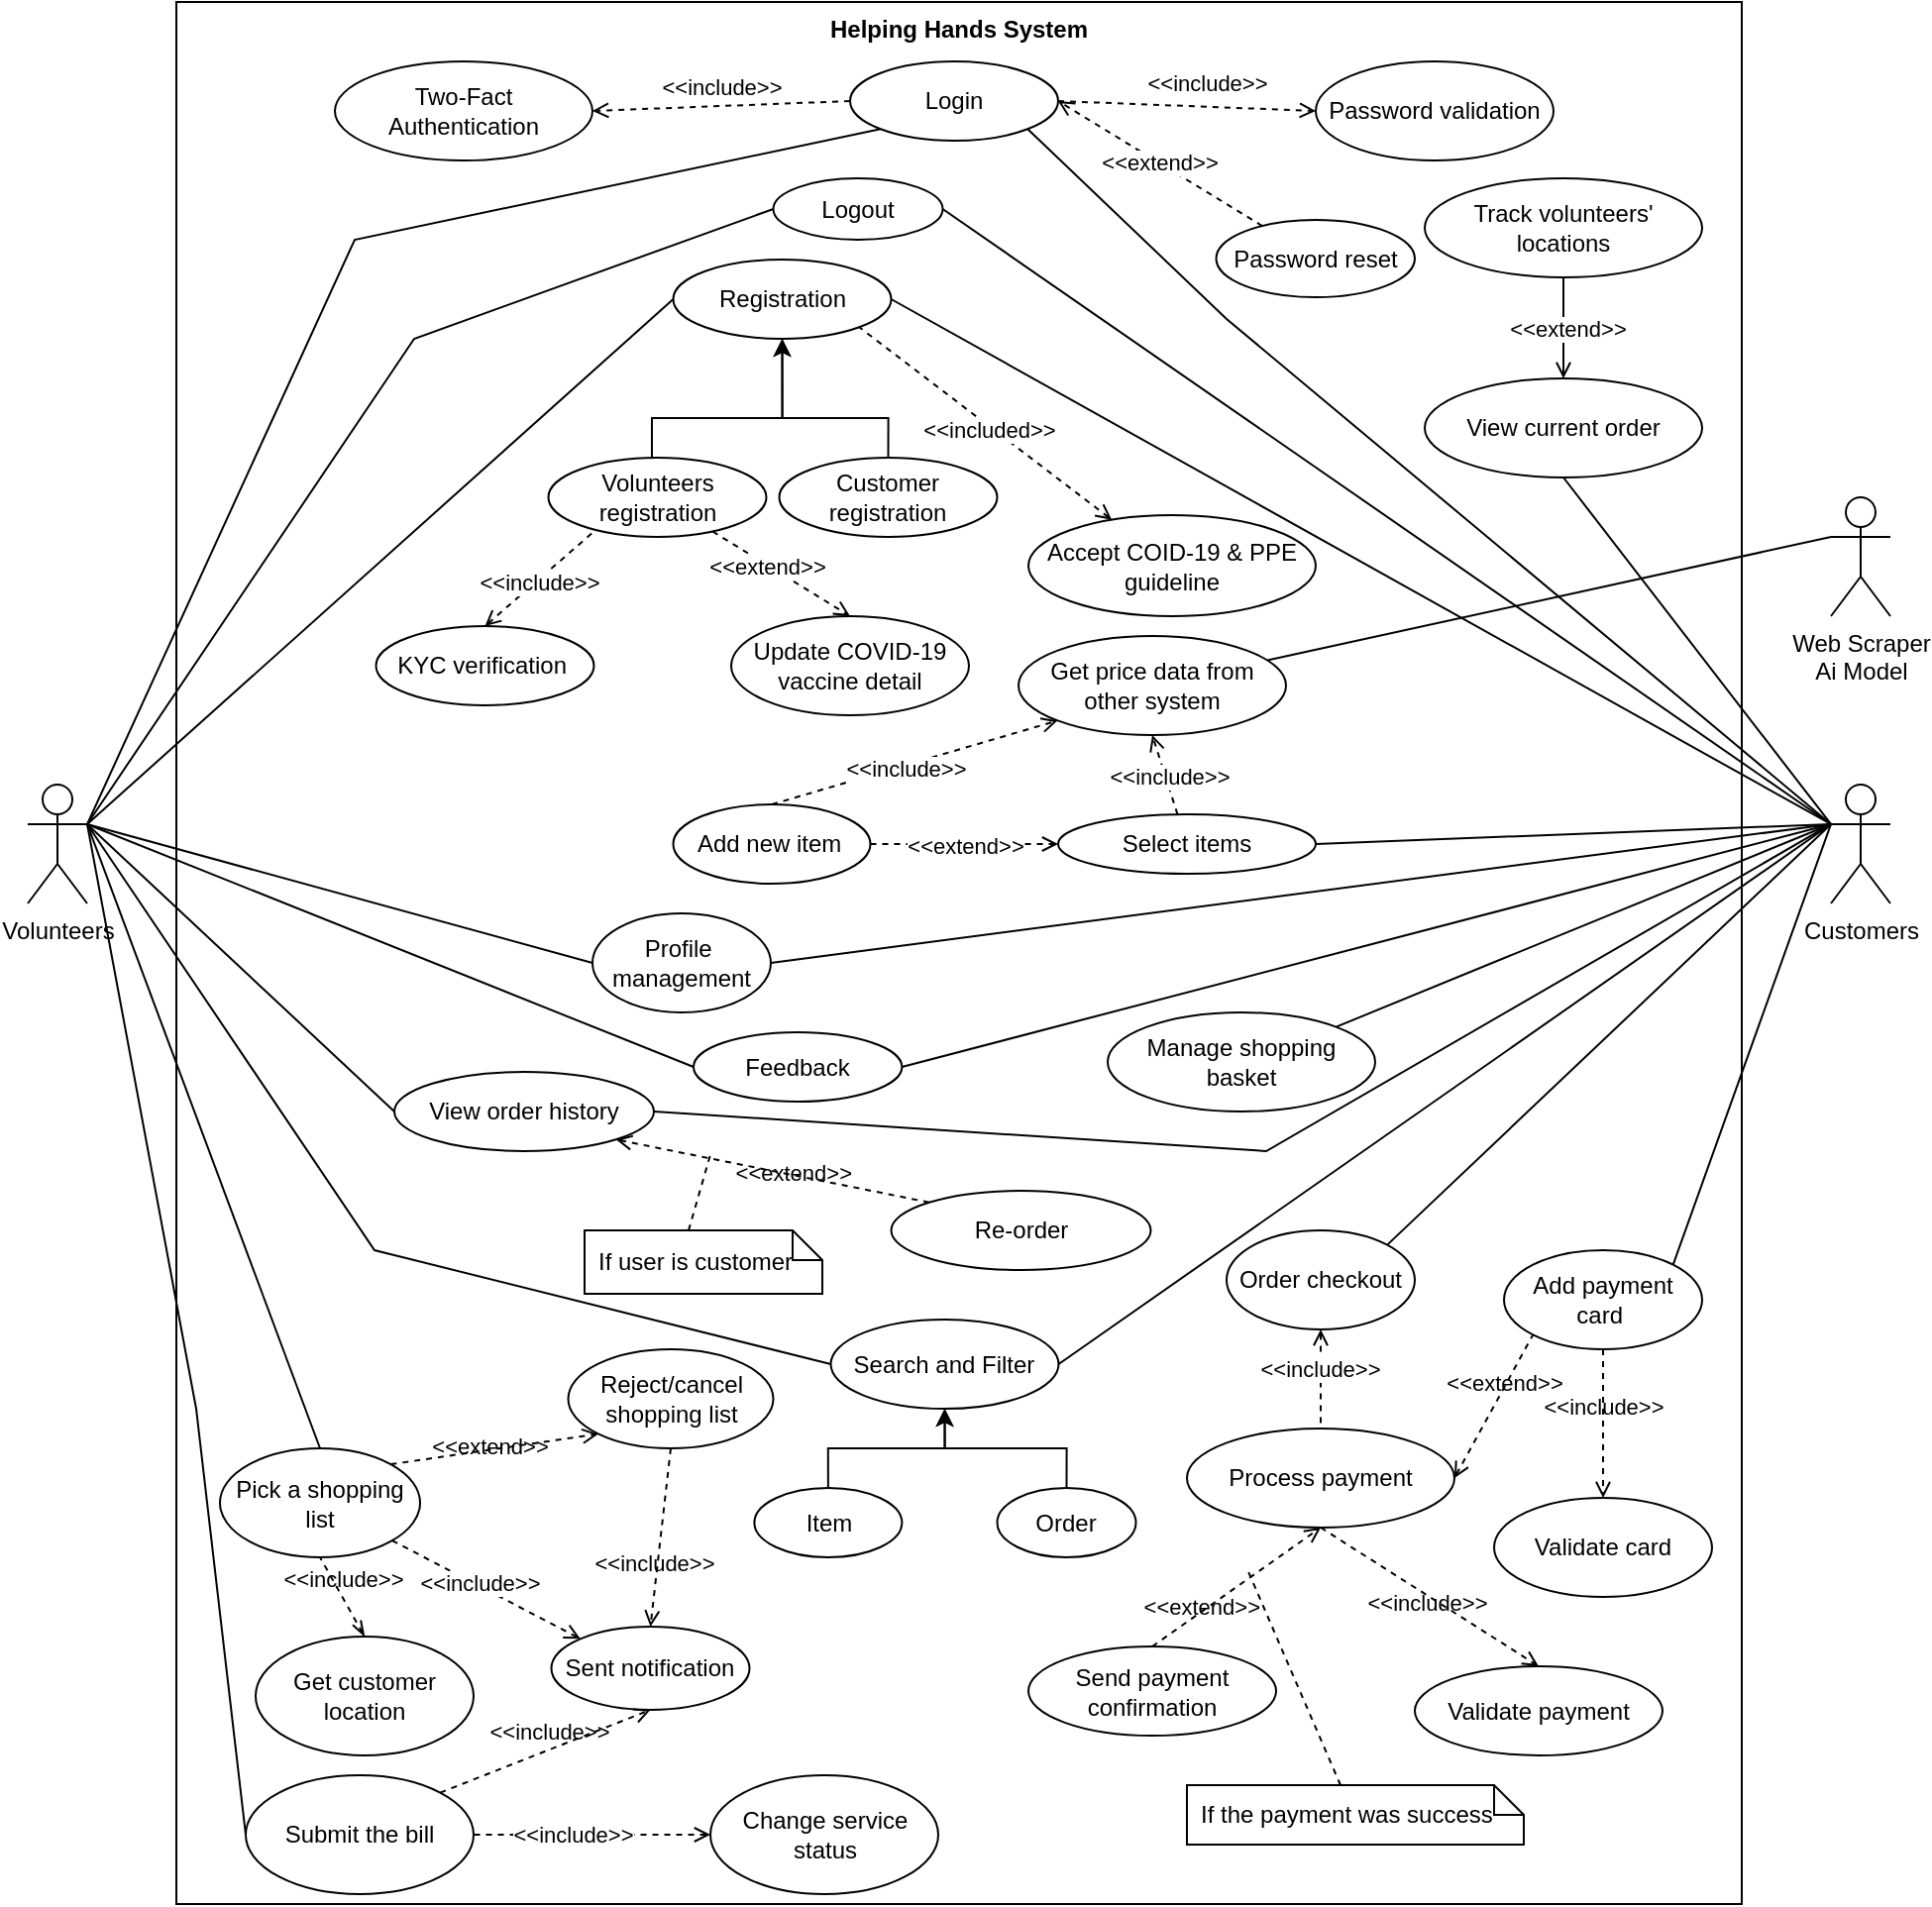 <mxfile version="24.9.3">
  <diagram name="Page-1" id="Bm3mrh_khHqxssBAUn9y">
    <mxGraphModel dx="1865" dy="1109" grid="1" gridSize="10" guides="1" tooltips="1" connect="1" arrows="1" fold="1" page="1" pageScale="1" pageWidth="827" pageHeight="1169" math="0" shadow="0">
      <root>
        <mxCell id="0" />
        <mxCell id="1" parent="0" />
        <mxCell id="eCFrXypRxqtkJr-qqZem-71" value="Helping Hands System" style="shape=rect;html=1;verticalAlign=top;fontStyle=1;whiteSpace=wrap;align=center;movable=1;resizable=1;rotatable=1;deletable=1;editable=1;locked=0;connectable=1;" parent="1" vertex="1">
          <mxGeometry x="88" y="30" width="790" height="960" as="geometry" />
        </mxCell>
        <mxCell id="PDhOHW-vepiRMD2EDoVo-4" style="rounded=0;orthogonalLoop=1;jettySize=auto;html=1;entryX=0;entryY=0.5;entryDx=0;entryDy=0;endArrow=none;endFill=0;exitX=1;exitY=0.333;exitDx=0;exitDy=0;exitPerimeter=0;movable=1;resizable=1;rotatable=1;deletable=1;editable=1;locked=0;connectable=1;" parent="1" source="eCFrXypRxqtkJr-qqZem-3" target="PDhOHW-vepiRMD2EDoVo-3" edge="1">
          <mxGeometry relative="1" as="geometry">
            <Array as="points">
              <mxPoint x="188" y="660" />
            </Array>
          </mxGeometry>
        </mxCell>
        <mxCell id="eCFrXypRxqtkJr-qqZem-3" value="Volunteers" style="shape=umlActor;html=1;verticalLabelPosition=bottom;verticalAlign=top;align=center;movable=1;resizable=1;rotatable=1;deletable=1;editable=1;locked=0;connectable=1;" parent="1" vertex="1">
          <mxGeometry x="13" y="425" width="30" height="60" as="geometry" />
        </mxCell>
        <mxCell id="PDhOHW-vepiRMD2EDoVo-2" style="rounded=0;orthogonalLoop=1;jettySize=auto;html=1;exitX=0;exitY=0.333;exitDx=0;exitDy=0;exitPerimeter=0;entryX=1;entryY=0;entryDx=0;entryDy=0;endArrow=none;endFill=0;movable=1;resizable=1;rotatable=1;deletable=1;editable=1;locked=0;connectable=1;" parent="1" source="eCFrXypRxqtkJr-qqZem-7" target="PDhOHW-vepiRMD2EDoVo-1" edge="1">
          <mxGeometry relative="1" as="geometry" />
        </mxCell>
        <mxCell id="eCFrXypRxqtkJr-qqZem-7" value="Customers" style="shape=umlActor;html=1;verticalLabelPosition=bottom;verticalAlign=top;align=center;movable=1;resizable=1;rotatable=1;deletable=1;editable=1;locked=0;connectable=1;" parent="1" vertex="1">
          <mxGeometry x="923" y="425" width="30" height="60" as="geometry" />
        </mxCell>
        <mxCell id="eCFrXypRxqtkJr-qqZem-9" value="Registration" style="ellipse;whiteSpace=wrap;html=1;movable=1;resizable=1;rotatable=1;deletable=1;editable=1;locked=0;connectable=1;" parent="1" vertex="1">
          <mxGeometry x="338.75" y="160" width="110" height="40" as="geometry" />
        </mxCell>
        <mxCell id="eCFrXypRxqtkJr-qqZem-10" value="Login" style="ellipse;whiteSpace=wrap;html=1;movable=1;resizable=1;rotatable=1;deletable=1;editable=1;locked=0;connectable=1;" parent="1" vertex="1">
          <mxGeometry x="428" y="60" width="105" height="40" as="geometry" />
        </mxCell>
        <mxCell id="eCFrXypRxqtkJr-qqZem-11" value="Password validation" style="ellipse;whiteSpace=wrap;html=1;movable=1;resizable=1;rotatable=1;deletable=1;editable=1;locked=0;connectable=1;" parent="1" vertex="1">
          <mxGeometry x="663" y="60" width="120" height="50" as="geometry" />
        </mxCell>
        <mxCell id="eCFrXypRxqtkJr-qqZem-12" value="Two-Fact Authentication" style="ellipse;whiteSpace=wrap;html=1;movable=1;resizable=1;rotatable=1;deletable=1;editable=1;locked=0;connectable=1;" parent="1" vertex="1">
          <mxGeometry x="168" y="60" width="130" height="50" as="geometry" />
        </mxCell>
        <mxCell id="eCFrXypRxqtkJr-qqZem-13" value="&amp;lt;&amp;lt;include&amp;gt;&amp;gt;" style="edgeStyle=none;html=1;endArrow=open;verticalAlign=bottom;dashed=1;labelBackgroundColor=none;rounded=0;exitX=0;exitY=0.5;exitDx=0;exitDy=0;entryX=1;entryY=0.5;entryDx=0;entryDy=0;movable=1;resizable=1;rotatable=1;deletable=1;editable=1;locked=0;connectable=1;" parent="1" source="eCFrXypRxqtkJr-qqZem-10" target="eCFrXypRxqtkJr-qqZem-12" edge="1">
          <mxGeometry width="160" relative="1" as="geometry">
            <mxPoint x="228" y="410" as="sourcePoint" />
            <mxPoint x="388" y="410" as="targetPoint" />
          </mxGeometry>
        </mxCell>
        <mxCell id="eCFrXypRxqtkJr-qqZem-14" value="&amp;lt;&amp;lt;include&amp;gt;&amp;gt;" style="edgeStyle=none;html=1;startArrow=none;endArrow=open;startSize=6;verticalAlign=bottom;dashed=1;labelBackgroundColor=none;rounded=0;entryX=0;entryY=0.5;entryDx=0;entryDy=0;exitX=1;exitY=0.5;exitDx=0;exitDy=0;movable=1;resizable=1;rotatable=1;deletable=1;editable=1;locked=0;connectable=1;endFill=0;startFill=0;" parent="1" source="eCFrXypRxqtkJr-qqZem-10" target="eCFrXypRxqtkJr-qqZem-11" edge="1">
          <mxGeometry x="0.152" y="3" width="160" relative="1" as="geometry">
            <mxPoint x="228" y="410" as="sourcePoint" />
            <mxPoint x="388" y="410" as="targetPoint" />
            <mxPoint as="offset" />
          </mxGeometry>
        </mxCell>
        <mxCell id="-7fkcFW_1sjQS2sDGitV-18" style="rounded=0;orthogonalLoop=1;jettySize=auto;html=1;entryX=0.5;entryY=1;entryDx=0;entryDy=0;endArrow=open;endFill=0;dashed=1;movable=1;resizable=1;rotatable=1;deletable=1;editable=1;locked=0;connectable=1;" parent="1" source="eCFrXypRxqtkJr-qqZem-15" target="-7fkcFW_1sjQS2sDGitV-16" edge="1">
          <mxGeometry relative="1" as="geometry" />
        </mxCell>
        <mxCell id="-7fkcFW_1sjQS2sDGitV-19" value="&amp;lt;&amp;lt;include&amp;gt;&amp;gt;" style="edgeLabel;html=1;align=center;verticalAlign=middle;resizable=1;points=[];movable=1;rotatable=1;deletable=1;editable=1;locked=0;connectable=1;" parent="-7fkcFW_1sjQS2sDGitV-18" vertex="1" connectable="0">
          <mxGeometry x="-0.066" y="-1" relative="1" as="geometry">
            <mxPoint as="offset" />
          </mxGeometry>
        </mxCell>
        <mxCell id="eCFrXypRxqtkJr-qqZem-15" value="Select items" style="ellipse;whiteSpace=wrap;html=1;movable=1;resizable=1;rotatable=1;deletable=1;editable=1;locked=0;connectable=1;" parent="1" vertex="1">
          <mxGeometry x="533" y="440" width="130" height="30" as="geometry" />
        </mxCell>
        <mxCell id="eCFrXypRxqtkJr-qqZem-18" value="" style="edgeStyle=none;html=1;endArrow=none;verticalAlign=bottom;rounded=0;exitX=1;exitY=0.333;exitDx=0;exitDy=0;exitPerimeter=0;entryX=0;entryY=0.5;entryDx=0;entryDy=0;movable=1;resizable=1;rotatable=1;deletable=1;editable=1;locked=0;connectable=1;" parent="1" source="eCFrXypRxqtkJr-qqZem-3" target="eCFrXypRxqtkJr-qqZem-9" edge="1">
          <mxGeometry width="160" relative="1" as="geometry">
            <mxPoint x="118" y="250" as="sourcePoint" />
            <mxPoint x="278" y="250" as="targetPoint" />
            <Array as="points" />
          </mxGeometry>
        </mxCell>
        <mxCell id="eCFrXypRxqtkJr-qqZem-19" value="" style="edgeStyle=none;html=1;endArrow=none;verticalAlign=bottom;rounded=0;exitX=1;exitY=0.5;exitDx=0;exitDy=0;entryX=0;entryY=0.333;entryDx=0;entryDy=0;entryPerimeter=0;movable=1;resizable=1;rotatable=1;deletable=1;editable=1;locked=0;connectable=1;" parent="1" source="eCFrXypRxqtkJr-qqZem-9" target="eCFrXypRxqtkJr-qqZem-7" edge="1">
          <mxGeometry width="160" relative="1" as="geometry">
            <mxPoint x="228" y="460" as="sourcePoint" />
            <mxPoint x="388" y="460" as="targetPoint" />
            <Array as="points" />
          </mxGeometry>
        </mxCell>
        <mxCell id="eCFrXypRxqtkJr-qqZem-20" value="" style="edgeStyle=none;html=1;endArrow=none;verticalAlign=bottom;rounded=0;entryX=0;entryY=0.333;entryDx=0;entryDy=0;entryPerimeter=0;exitX=1;exitY=1;exitDx=0;exitDy=0;movable=1;resizable=1;rotatable=1;deletable=1;editable=1;locked=0;connectable=1;" parent="1" source="eCFrXypRxqtkJr-qqZem-10" target="eCFrXypRxqtkJr-qqZem-7" edge="1">
          <mxGeometry width="160" relative="1" as="geometry">
            <mxPoint x="528" y="450" as="sourcePoint" />
            <mxPoint x="688" y="450" as="targetPoint" />
            <Array as="points">
              <mxPoint x="618" y="190" />
            </Array>
          </mxGeometry>
        </mxCell>
        <mxCell id="eCFrXypRxqtkJr-qqZem-21" value="" style="edgeStyle=none;html=1;endArrow=none;verticalAlign=bottom;rounded=0;exitX=1;exitY=0.333;exitDx=0;exitDy=0;exitPerimeter=0;entryX=0;entryY=1;entryDx=0;entryDy=0;movable=1;resizable=1;rotatable=1;deletable=1;editable=1;locked=0;connectable=1;" parent="1" source="eCFrXypRxqtkJr-qqZem-3" target="eCFrXypRxqtkJr-qqZem-10" edge="1">
          <mxGeometry width="160" relative="1" as="geometry">
            <mxPoint x="128" y="460" as="sourcePoint" />
            <mxPoint x="288" y="460" as="targetPoint" />
            <Array as="points">
              <mxPoint x="178" y="150" />
            </Array>
          </mxGeometry>
        </mxCell>
        <mxCell id="eCFrXypRxqtkJr-qqZem-22" value="" style="edgeStyle=none;html=1;endArrow=none;verticalAlign=bottom;rounded=0;entryX=0;entryY=0.333;entryDx=0;entryDy=0;entryPerimeter=0;exitX=1;exitY=0.5;exitDx=0;exitDy=0;movable=1;resizable=1;rotatable=1;deletable=1;editable=1;locked=0;connectable=1;" parent="1" source="eCFrXypRxqtkJr-qqZem-15" target="eCFrXypRxqtkJr-qqZem-7" edge="1">
          <mxGeometry width="160" relative="1" as="geometry">
            <mxPoint x="248" y="560" as="sourcePoint" />
            <mxPoint x="408" y="560" as="targetPoint" />
          </mxGeometry>
        </mxCell>
        <mxCell id="eCFrXypRxqtkJr-qqZem-24" value="" style="edgeStyle=none;html=1;endArrow=none;verticalAlign=bottom;rounded=0;exitX=0;exitY=0.333;exitDx=0;exitDy=0;exitPerimeter=0;entryX=1;entryY=0;entryDx=0;entryDy=0;movable=1;resizable=1;rotatable=1;deletable=1;editable=1;locked=0;connectable=1;" parent="1" source="eCFrXypRxqtkJr-qqZem-7" target="eCFrXypRxqtkJr-qqZem-43" edge="1">
          <mxGeometry width="160" relative="1" as="geometry">
            <mxPoint x="128" y="460" as="sourcePoint" />
            <mxPoint x="188" y="490" as="targetPoint" />
          </mxGeometry>
        </mxCell>
        <mxCell id="eCFrXypRxqtkJr-qqZem-25" value="Reject/cancel shopping list" style="ellipse;whiteSpace=wrap;html=1;movable=1;resizable=1;rotatable=1;deletable=1;editable=1;locked=0;connectable=1;" parent="1" vertex="1">
          <mxGeometry x="285.75" y="710" width="103.5" height="50" as="geometry" />
        </mxCell>
        <mxCell id="-7fkcFW_1sjQS2sDGitV-9" style="rounded=0;orthogonalLoop=1;jettySize=auto;html=1;endArrow=open;endFill=0;movable=1;resizable=1;rotatable=1;deletable=1;editable=1;locked=0;connectable=1;" parent="1" source="eCFrXypRxqtkJr-qqZem-29" target="-7fkcFW_1sjQS2sDGitV-8" edge="1">
          <mxGeometry relative="1" as="geometry" />
        </mxCell>
        <mxCell id="-7fkcFW_1sjQS2sDGitV-10" value="&amp;lt;&amp;lt;extend&amp;gt;&amp;gt;" style="edgeLabel;html=1;align=center;verticalAlign=middle;resizable=1;points=[];movable=1;rotatable=1;deletable=1;editable=1;locked=0;connectable=1;" parent="-7fkcFW_1sjQS2sDGitV-9" vertex="1" connectable="0">
          <mxGeometry x="0.002" y="2" relative="1" as="geometry">
            <mxPoint as="offset" />
          </mxGeometry>
        </mxCell>
        <mxCell id="eCFrXypRxqtkJr-qqZem-29" value="Track volunteers&#39; locations" style="ellipse;whiteSpace=wrap;html=1;movable=1;resizable=1;rotatable=1;deletable=1;editable=1;locked=0;connectable=1;" parent="1" vertex="1">
          <mxGeometry x="718" y="119" width="140" height="50" as="geometry" />
        </mxCell>
        <mxCell id="eCFrXypRxqtkJr-qqZem-33" value="" style="endArrow=none;html=1;rounded=0;exitX=0.5;exitY=1;exitDx=0;exitDy=0;entryX=0;entryY=0.333;entryDx=0;entryDy=0;entryPerimeter=0;movable=1;resizable=1;rotatable=1;deletable=1;editable=1;locked=0;connectable=1;" parent="1" source="-7fkcFW_1sjQS2sDGitV-8" target="eCFrXypRxqtkJr-qqZem-7" edge="1">
          <mxGeometry width="50" height="50" relative="1" as="geometry">
            <mxPoint x="718" y="400" as="sourcePoint" />
            <mxPoint x="768" y="350" as="targetPoint" />
          </mxGeometry>
        </mxCell>
        <mxCell id="eCFrXypRxqtkJr-qqZem-34" value="Get customer location" style="ellipse;whiteSpace=wrap;html=1;movable=1;resizable=1;rotatable=1;deletable=1;editable=1;locked=0;connectable=1;" parent="1" vertex="1">
          <mxGeometry x="128" y="855" width="110" height="60" as="geometry" />
        </mxCell>
        <mxCell id="eCFrXypRxqtkJr-qqZem-36" value="Add payment card&amp;nbsp;" style="ellipse;whiteSpace=wrap;html=1;movable=1;resizable=1;rotatable=1;deletable=1;editable=1;locked=0;connectable=1;" parent="1" vertex="1">
          <mxGeometry x="758" y="660" width="100" height="50" as="geometry" />
        </mxCell>
        <mxCell id="eCFrXypRxqtkJr-qqZem-38" value="" style="edgeStyle=none;html=1;endArrow=none;verticalAlign=bottom;rounded=0;exitX=0;exitY=0.333;exitDx=0;exitDy=0;exitPerimeter=0;entryX=1;entryY=0;entryDx=0;entryDy=0;movable=1;resizable=1;rotatable=1;deletable=1;editable=1;locked=0;connectable=1;" parent="1" source="eCFrXypRxqtkJr-qqZem-7" target="eCFrXypRxqtkJr-qqZem-36" edge="1">
          <mxGeometry width="160" relative="1" as="geometry">
            <mxPoint x="943" y="410" as="sourcePoint" />
            <mxPoint x="1033" y="520" as="targetPoint" />
          </mxGeometry>
        </mxCell>
        <mxCell id="eCFrXypRxqtkJr-qqZem-39" value="Validate card" style="ellipse;whiteSpace=wrap;html=1;movable=1;resizable=1;rotatable=1;deletable=1;editable=1;locked=0;connectable=1;" parent="1" vertex="1">
          <mxGeometry x="753" y="785" width="110" height="50" as="geometry" />
        </mxCell>
        <mxCell id="eCFrXypRxqtkJr-qqZem-40" value="&amp;lt;&amp;lt;include&amp;gt;&amp;gt;" style="edgeStyle=none;html=1;endArrow=open;verticalAlign=bottom;dashed=1;labelBackgroundColor=none;rounded=0;exitX=0.5;exitY=1;exitDx=0;exitDy=0;entryX=0.5;entryY=0;entryDx=0;entryDy=0;movable=1;resizable=1;rotatable=1;deletable=1;editable=1;locked=0;connectable=1;" parent="1" source="eCFrXypRxqtkJr-qqZem-36" target="eCFrXypRxqtkJr-qqZem-39" edge="1">
          <mxGeometry width="160" relative="1" as="geometry">
            <mxPoint x="533" y="670" as="sourcePoint" />
            <mxPoint x="693" y="670" as="targetPoint" />
          </mxGeometry>
        </mxCell>
        <mxCell id="eCFrXypRxqtkJr-qqZem-43" value="Manage shopping basket" style="ellipse;whiteSpace=wrap;html=1;movable=1;resizable=1;rotatable=1;deletable=1;editable=1;locked=0;connectable=1;" parent="1" vertex="1">
          <mxGeometry x="558" y="540" width="135" height="50" as="geometry" />
        </mxCell>
        <mxCell id="PDhOHW-vepiRMD2EDoVo-10" style="rounded=0;orthogonalLoop=1;jettySize=auto;html=1;entryX=0;entryY=0;entryDx=0;entryDy=0;endArrow=open;endFill=0;dashed=1;movable=1;resizable=1;rotatable=1;deletable=1;editable=1;locked=0;connectable=1;" parent="1" source="eCFrXypRxqtkJr-qqZem-44" target="eCFrXypRxqtkJr-qqZem-51" edge="1">
          <mxGeometry relative="1" as="geometry" />
        </mxCell>
        <mxCell id="PDhOHW-vepiRMD2EDoVo-11" value="&amp;lt;&amp;lt;include&amp;gt;&amp;gt;" style="edgeLabel;html=1;align=center;verticalAlign=middle;resizable=1;points=[];movable=1;rotatable=1;deletable=1;editable=1;locked=0;connectable=1;" parent="PDhOHW-vepiRMD2EDoVo-10" vertex="1" connectable="0">
          <mxGeometry x="-0.091" y="1" relative="1" as="geometry">
            <mxPoint as="offset" />
          </mxGeometry>
        </mxCell>
        <mxCell id="eCFrXypRxqtkJr-qqZem-44" value="Pick a shopping list" style="ellipse;whiteSpace=wrap;html=1;movable=1;resizable=1;rotatable=1;deletable=1;editable=1;locked=0;connectable=1;" parent="1" vertex="1">
          <mxGeometry x="110" y="760" width="101" height="55" as="geometry" />
        </mxCell>
        <mxCell id="eCFrXypRxqtkJr-qqZem-50" value="&amp;lt;&amp;lt;extend&amp;gt;&amp;gt;" style="edgeStyle=none;html=1;startArrow=none;endArrow=open;startSize=6;verticalAlign=bottom;dashed=1;labelBackgroundColor=none;rounded=0;exitX=1;exitY=0;exitDx=0;exitDy=0;entryX=0;entryY=1;entryDx=0;entryDy=0;movable=1;resizable=1;rotatable=1;deletable=1;editable=1;locked=0;connectable=1;endFill=0;startFill=0;" parent="1" source="eCFrXypRxqtkJr-qqZem-44" target="eCFrXypRxqtkJr-qqZem-25" edge="1">
          <mxGeometry x="-0.075" y="-7" width="160" relative="1" as="geometry">
            <mxPoint x="382.5" y="650" as="sourcePoint" />
            <mxPoint x="542.5" y="650" as="targetPoint" />
            <mxPoint as="offset" />
          </mxGeometry>
        </mxCell>
        <mxCell id="eCFrXypRxqtkJr-qqZem-51" value="Sent notification" style="ellipse;whiteSpace=wrap;html=1;movable=1;resizable=1;rotatable=1;deletable=1;editable=1;locked=0;connectable=1;" parent="1" vertex="1">
          <mxGeometry x="277.25" y="850" width="100" height="42" as="geometry" />
        </mxCell>
        <mxCell id="eCFrXypRxqtkJr-qqZem-52" value="&amp;lt;&amp;lt;include&amp;gt;&amp;gt;" style="edgeStyle=none;html=1;endArrow=open;verticalAlign=bottom;dashed=1;labelBackgroundColor=none;rounded=0;entryX=0.5;entryY=0;entryDx=0;entryDy=0;exitX=0.5;exitY=1;exitDx=0;exitDy=0;movable=1;resizable=1;rotatable=1;deletable=1;editable=1;locked=0;connectable=1;" parent="1" source="eCFrXypRxqtkJr-qqZem-25" target="eCFrXypRxqtkJr-qqZem-51" edge="1">
          <mxGeometry x="0.499" y="-1" width="160" relative="1" as="geometry">
            <mxPoint x="458" y="390" as="sourcePoint" />
            <mxPoint x="518" y="420" as="targetPoint" />
            <mxPoint as="offset" />
          </mxGeometry>
        </mxCell>
        <mxCell id="eCFrXypRxqtkJr-qqZem-54" value="Submit the bill" style="ellipse;whiteSpace=wrap;html=1;movable=1;resizable=1;rotatable=1;deletable=1;editable=1;locked=0;connectable=1;" parent="1" vertex="1">
          <mxGeometry x="123" y="925" width="115" height="60" as="geometry" />
        </mxCell>
        <mxCell id="eCFrXypRxqtkJr-qqZem-55" value="&amp;lt;&amp;lt;include&amp;gt;&amp;gt;" style="edgeStyle=none;html=1;endArrow=open;verticalAlign=bottom;dashed=1;labelBackgroundColor=none;rounded=0;entryX=0.5;entryY=1;entryDx=0;entryDy=0;exitX=1;exitY=0;exitDx=0;exitDy=0;movable=1;resizable=1;rotatable=1;deletable=1;editable=1;locked=0;connectable=1;" parent="1" source="eCFrXypRxqtkJr-qqZem-54" target="eCFrXypRxqtkJr-qqZem-51" edge="1">
          <mxGeometry x="0.022" width="160" relative="1" as="geometry">
            <mxPoint x="358" y="650" as="sourcePoint" />
            <mxPoint x="518" y="650" as="targetPoint" />
            <Array as="points" />
            <mxPoint as="offset" />
          </mxGeometry>
        </mxCell>
        <mxCell id="eCFrXypRxqtkJr-qqZem-56" value="" style="edgeStyle=none;html=1;endArrow=none;verticalAlign=bottom;rounded=0;exitX=1;exitY=0.333;exitDx=0;exitDy=0;exitPerimeter=0;entryX=0;entryY=0.5;entryDx=0;entryDy=0;movable=1;resizable=1;rotatable=1;deletable=1;editable=1;locked=0;connectable=1;" parent="1" source="eCFrXypRxqtkJr-qqZem-3" target="eCFrXypRxqtkJr-qqZem-54" edge="1">
          <mxGeometry width="160" relative="1" as="geometry">
            <mxPoint x="358" y="650" as="sourcePoint" />
            <mxPoint x="518" y="650" as="targetPoint" />
            <Array as="points">
              <mxPoint x="98" y="740" />
            </Array>
          </mxGeometry>
        </mxCell>
        <mxCell id="eCFrXypRxqtkJr-qqZem-58" value="Process payment" style="ellipse;whiteSpace=wrap;html=1;movable=1;resizable=1;rotatable=1;deletable=1;editable=1;locked=0;connectable=1;" parent="1" vertex="1">
          <mxGeometry x="598" y="750" width="135" height="50" as="geometry" />
        </mxCell>
        <mxCell id="eCFrXypRxqtkJr-qqZem-59" value="Validate payment" style="ellipse;whiteSpace=wrap;html=1;movable=1;resizable=1;rotatable=1;deletable=1;editable=1;locked=0;connectable=1;" parent="1" vertex="1">
          <mxGeometry x="713" y="870" width="125" height="45" as="geometry" />
        </mxCell>
        <mxCell id="eCFrXypRxqtkJr-qqZem-60" value="Send payment confirmation" style="ellipse;whiteSpace=wrap;html=1;movable=1;resizable=1;rotatable=1;deletable=1;editable=1;locked=0;connectable=1;" parent="1" vertex="1">
          <mxGeometry x="518" y="860" width="125" height="45" as="geometry" />
        </mxCell>
        <mxCell id="eCFrXypRxqtkJr-qqZem-62" value="&amp;lt;&amp;lt;include&amp;gt;&amp;gt;" style="edgeStyle=none;html=1;endArrow=open;verticalAlign=bottom;dashed=1;labelBackgroundColor=none;rounded=0;exitX=0.5;exitY=1;exitDx=0;exitDy=0;entryX=0.5;entryY=0;entryDx=0;entryDy=0;movable=1;resizable=1;rotatable=1;deletable=1;editable=1;locked=0;connectable=1;" parent="1" source="eCFrXypRxqtkJr-qqZem-58" target="eCFrXypRxqtkJr-qqZem-59" edge="1">
          <mxGeometry x="0.082" y="-11" width="160" relative="1" as="geometry">
            <mxPoint x="523" y="435" as="sourcePoint" />
            <mxPoint x="683" y="435" as="targetPoint" />
            <mxPoint as="offset" />
          </mxGeometry>
        </mxCell>
        <mxCell id="eCFrXypRxqtkJr-qqZem-64" value="Profile&amp;nbsp;&lt;div&gt;management&lt;/div&gt;" style="ellipse;whiteSpace=wrap;html=1;movable=1;resizable=1;rotatable=1;deletable=1;editable=1;locked=0;connectable=1;" parent="1" vertex="1">
          <mxGeometry x="298" y="490" width="90" height="50" as="geometry" />
        </mxCell>
        <mxCell id="eCFrXypRxqtkJr-qqZem-67" value="" style="edgeStyle=none;html=1;endArrow=none;verticalAlign=bottom;rounded=0;exitX=1;exitY=0.333;exitDx=0;exitDy=0;exitPerimeter=0;entryX=0;entryY=0.5;entryDx=0;entryDy=0;movable=1;resizable=1;rotatable=1;deletable=1;editable=1;locked=0;connectable=1;" parent="1" source="eCFrXypRxqtkJr-qqZem-3" target="eCFrXypRxqtkJr-qqZem-64" edge="1">
          <mxGeometry width="160" relative="1" as="geometry">
            <mxPoint x="358" y="460" as="sourcePoint" />
            <mxPoint x="518" y="460" as="targetPoint" />
          </mxGeometry>
        </mxCell>
        <mxCell id="eCFrXypRxqtkJr-qqZem-68" value="" style="edgeStyle=none;html=1;endArrow=none;verticalAlign=bottom;rounded=0;exitX=1;exitY=0.5;exitDx=0;exitDy=0;entryX=0;entryY=0.333;entryDx=0;entryDy=0;entryPerimeter=0;movable=1;resizable=1;rotatable=1;deletable=1;editable=1;locked=0;connectable=1;" parent="1" source="eCFrXypRxqtkJr-qqZem-64" target="eCFrXypRxqtkJr-qqZem-7" edge="1">
          <mxGeometry width="160" relative="1" as="geometry">
            <mxPoint x="470.5" y="320" as="sourcePoint" />
            <mxPoint x="630.5" y="320" as="targetPoint" />
            <Array as="points" />
          </mxGeometry>
        </mxCell>
        <mxCell id="eCFrXypRxqtkJr-qqZem-72" value="If the payment was success" style="shape=note;size=15;spacingLeft=5;align=left;whiteSpace=wrap;movable=1;resizable=1;rotatable=1;deletable=1;editable=1;locked=0;connectable=1;" parent="1" vertex="1">
          <mxGeometry x="598" y="930" width="170" height="30" as="geometry" />
        </mxCell>
        <mxCell id="eCFrXypRxqtkJr-qqZem-73" value="&amp;lt;&amp;lt;extend&amp;gt;&amp;gt;" style="align=right;html=1;verticalAlign=bottom;rounded=0;labelBackgroundColor=none;endArrow=open;endSize=6;dashed=1;entryX=0.5;entryY=1;entryDx=0;entryDy=0;exitX=0.5;exitY=0;exitDx=0;exitDy=0;movable=1;resizable=1;rotatable=1;deletable=1;editable=1;locked=0;connectable=1;" parent="1" source="eCFrXypRxqtkJr-qqZem-60" target="eCFrXypRxqtkJr-qqZem-58" edge="1">
          <mxGeometry x="-0.006" y="-23" relative="1" as="geometry">
            <mxPoint x="713" y="605" as="targetPoint" />
            <mxPoint x="823" y="665" as="sourcePoint" />
            <mxPoint as="offset" />
          </mxGeometry>
        </mxCell>
        <mxCell id="eCFrXypRxqtkJr-qqZem-74" value="" style="edgeStyle=none;html=1;endArrow=none;rounded=0;labelBackgroundColor=none;dashed=1;exitX=0;exitY=0;exitDx=77.5;exitDy=0;exitPerimeter=0;movable=1;resizable=1;rotatable=1;deletable=1;editable=1;locked=0;connectable=1;" parent="1" source="eCFrXypRxqtkJr-qqZem-72" edge="1">
          <mxGeometry relative="1" as="geometry">
            <mxPoint x="628" y="820" as="targetPoint" />
            <mxPoint x="815.5" y="565" as="sourcePoint" />
          </mxGeometry>
        </mxCell>
        <mxCell id="eCFrXypRxqtkJr-qqZem-76" value="" style="edgeStyle=none;html=1;endArrow=none;verticalAlign=bottom;rounded=0;entryX=0;entryY=0.5;entryDx=0;entryDy=0;exitX=1;exitY=0.333;exitDx=0;exitDy=0;exitPerimeter=0;movable=1;resizable=1;rotatable=1;deletable=1;editable=1;locked=0;connectable=1;" parent="1" source="eCFrXypRxqtkJr-qqZem-3" target="eCFrXypRxqtkJr-qqZem-75" edge="1">
          <mxGeometry width="160" relative="1" as="geometry">
            <mxPoint x="158" y="390" as="sourcePoint" />
            <mxPoint x="398" y="470" as="targetPoint" />
          </mxGeometry>
        </mxCell>
        <mxCell id="eCFrXypRxqtkJr-qqZem-77" value="" style="endArrow=none;html=1;rounded=0;exitX=1;exitY=0.5;exitDx=0;exitDy=0;entryX=0;entryY=0.333;entryDx=0;entryDy=0;entryPerimeter=0;movable=1;resizable=1;rotatable=1;deletable=1;editable=1;locked=0;connectable=1;" parent="1" source="eCFrXypRxqtkJr-qqZem-75" target="eCFrXypRxqtkJr-qqZem-7" edge="1">
          <mxGeometry width="50" height="50" relative="1" as="geometry">
            <mxPoint x="398" y="380" as="sourcePoint" />
            <mxPoint x="768" y="350" as="targetPoint" />
            <Array as="points">
              <mxPoint x="638" y="610" />
            </Array>
          </mxGeometry>
        </mxCell>
        <mxCell id="eCFrXypRxqtkJr-qqZem-82" value="Feedback" style="ellipse;whiteSpace=wrap;html=1;movable=1;resizable=1;rotatable=1;deletable=1;editable=1;locked=0;connectable=1;" parent="1" vertex="1">
          <mxGeometry x="349" y="550" width="105.19" height="35" as="geometry" />
        </mxCell>
        <mxCell id="eCFrXypRxqtkJr-qqZem-83" value="" style="edgeStyle=none;html=1;endArrow=none;verticalAlign=bottom;rounded=0;exitX=1;exitY=0.333;exitDx=0;exitDy=0;exitPerimeter=0;entryX=0;entryY=0.5;entryDx=0;entryDy=0;movable=1;resizable=1;rotatable=1;deletable=1;editable=1;locked=0;connectable=1;" parent="1" source="eCFrXypRxqtkJr-qqZem-3" target="eCFrXypRxqtkJr-qqZem-82" edge="1">
          <mxGeometry width="160" relative="1" as="geometry">
            <mxPoint x="358" y="370" as="sourcePoint" />
            <mxPoint x="518" y="370" as="targetPoint" />
            <Array as="points" />
          </mxGeometry>
        </mxCell>
        <mxCell id="eCFrXypRxqtkJr-qqZem-84" value="" style="edgeStyle=none;html=1;endArrow=none;verticalAlign=bottom;rounded=0;exitX=1;exitY=0.5;exitDx=0;exitDy=0;entryX=0;entryY=0.333;entryDx=0;entryDy=0;entryPerimeter=0;movable=1;resizable=1;rotatable=1;deletable=1;editable=1;locked=0;connectable=1;" parent="1" source="eCFrXypRxqtkJr-qqZem-82" target="eCFrXypRxqtkJr-qqZem-7" edge="1">
          <mxGeometry width="160" relative="1" as="geometry">
            <mxPoint x="358" y="370" as="sourcePoint" />
            <mxPoint x="518" y="370" as="targetPoint" />
          </mxGeometry>
        </mxCell>
        <mxCell id="eCFrXypRxqtkJr-qqZem-87" value="&amp;lt;&amp;lt;extend&amp;gt;&amp;gt;" style="edgeStyle=none;html=1;endArrow=none;verticalAlign=bottom;dashed=1;labelBackgroundColor=none;rounded=0;entryX=0;entryY=1;entryDx=0;entryDy=0;exitX=1;exitY=0.5;exitDx=0;exitDy=0;startArrow=open;startFill=0;endFill=0;movable=1;resizable=1;rotatable=1;deletable=1;editable=1;locked=0;connectable=1;" parent="1" source="eCFrXypRxqtkJr-qqZem-58" target="eCFrXypRxqtkJr-qqZem-36" edge="1">
          <mxGeometry x="0.116" y="-3" width="160" relative="1" as="geometry">
            <mxPoint x="803" y="515" as="sourcePoint" />
            <mxPoint x="753" y="510" as="targetPoint" />
            <mxPoint as="offset" />
          </mxGeometry>
        </mxCell>
        <mxCell id="eCFrXypRxqtkJr-qqZem-88" value="Logout" style="ellipse;whiteSpace=wrap;html=1;movable=1;resizable=1;rotatable=1;deletable=1;editable=1;locked=0;connectable=1;" parent="1" vertex="1">
          <mxGeometry x="389.25" y="119" width="85.5" height="31" as="geometry" />
        </mxCell>
        <mxCell id="eCFrXypRxqtkJr-qqZem-89" value="" style="edgeStyle=none;html=1;endArrow=none;verticalAlign=bottom;rounded=0;exitX=1;exitY=0.333;exitDx=0;exitDy=0;exitPerimeter=0;entryX=0;entryY=0.5;entryDx=0;entryDy=0;movable=1;resizable=1;rotatable=1;deletable=1;editable=1;locked=0;connectable=1;" parent="1" source="eCFrXypRxqtkJr-qqZem-3" target="eCFrXypRxqtkJr-qqZem-88" edge="1">
          <mxGeometry width="160" relative="1" as="geometry">
            <mxPoint x="358" y="140" as="sourcePoint" />
            <mxPoint x="518" y="140" as="targetPoint" />
            <Array as="points">
              <mxPoint x="208" y="200" />
            </Array>
          </mxGeometry>
        </mxCell>
        <mxCell id="eCFrXypRxqtkJr-qqZem-90" value="" style="endArrow=none;html=1;rounded=0;entryX=0;entryY=0.333;entryDx=0;entryDy=0;entryPerimeter=0;exitX=1;exitY=0.5;exitDx=0;exitDy=0;movable=1;resizable=1;rotatable=1;deletable=1;editable=1;locked=0;connectable=1;" parent="1" source="eCFrXypRxqtkJr-qqZem-88" target="eCFrXypRxqtkJr-qqZem-7" edge="1">
          <mxGeometry width="50" height="50" relative="1" as="geometry">
            <mxPoint x="408" y="160" as="sourcePoint" />
            <mxPoint x="458" y="110" as="targetPoint" />
          </mxGeometry>
        </mxCell>
        <mxCell id="sf1Tuupx04ukAxqtWnvD-12" value="&amp;lt;&amp;lt;include&amp;gt;&amp;gt;" style="edgeStyle=none;html=1;endArrow=none;verticalAlign=bottom;dashed=1;labelBackgroundColor=none;rounded=0;exitX=0.5;exitY=0;exitDx=0;exitDy=0;entryX=0.5;entryY=1;entryDx=0;entryDy=0;startArrow=openThin;startFill=0;endFill=0;movable=1;resizable=1;rotatable=1;deletable=1;editable=1;locked=0;connectable=1;" parent="1" source="eCFrXypRxqtkJr-qqZem-34" target="eCFrXypRxqtkJr-qqZem-44" edge="1">
          <mxGeometry width="160" relative="1" as="geometry">
            <mxPoint x="418" y="640" as="sourcePoint" />
            <mxPoint x="578" y="640" as="targetPoint" />
          </mxGeometry>
        </mxCell>
        <mxCell id="sf1Tuupx04ukAxqtWnvD-29" style="edgeStyle=orthogonalEdgeStyle;rounded=0;orthogonalLoop=1;jettySize=auto;html=1;exitX=0.5;exitY=0;exitDx=0;exitDy=0;entryX=0.5;entryY=1;entryDx=0;entryDy=0;movable=1;resizable=1;rotatable=1;deletable=1;editable=1;locked=0;connectable=1;" parent="1" source="sf1Tuupx04ukAxqtWnvD-27" target="eCFrXypRxqtkJr-qqZem-9" edge="1">
          <mxGeometry relative="1" as="geometry">
            <Array as="points">
              <mxPoint x="328" y="260" />
              <mxPoint x="328" y="240" />
              <mxPoint x="394" y="240" />
            </Array>
          </mxGeometry>
        </mxCell>
        <mxCell id="sf1Tuupx04ukAxqtWnvD-30" style="edgeStyle=orthogonalEdgeStyle;rounded=0;orthogonalLoop=1;jettySize=auto;html=1;entryX=0.5;entryY=1;entryDx=0;entryDy=0;exitX=0.5;exitY=0;exitDx=0;exitDy=0;movable=1;resizable=1;rotatable=1;deletable=1;editable=1;locked=0;connectable=1;" parent="1" source="sf1Tuupx04ukAxqtWnvD-28" target="eCFrXypRxqtkJr-qqZem-9" edge="1">
          <mxGeometry relative="1" as="geometry">
            <Array as="points">
              <mxPoint x="448" y="260" />
              <mxPoint x="448" y="240" />
              <mxPoint x="394" y="240" />
            </Array>
          </mxGeometry>
        </mxCell>
        <mxCell id="sf1Tuupx04ukAxqtWnvD-28" value="Customer&lt;div&gt;registration&lt;/div&gt;" style="ellipse;whiteSpace=wrap;html=1;movable=1;resizable=1;rotatable=1;deletable=1;editable=1;locked=0;connectable=1;" parent="1" vertex="1">
          <mxGeometry x="392.25" y="260" width="110" height="40" as="geometry" />
        </mxCell>
        <mxCell id="PDhOHW-vepiRMD2EDoVo-7" style="edgeStyle=orthogonalEdgeStyle;rounded=0;orthogonalLoop=1;jettySize=auto;html=1;entryX=0.5;entryY=0;entryDx=0;entryDy=0;dashed=1;movable=1;resizable=1;rotatable=1;deletable=1;editable=1;locked=0;connectable=1;endArrow=none;endFill=0;startArrow=open;startFill=0;" parent="1" source="PDhOHW-vepiRMD2EDoVo-1" target="eCFrXypRxqtkJr-qqZem-58" edge="1">
          <mxGeometry relative="1" as="geometry" />
        </mxCell>
        <mxCell id="dxro0vL7INvwg33fColF-4" value="&amp;lt;&amp;lt;include&amp;gt;&amp;gt;" style="edgeLabel;html=1;align=center;verticalAlign=middle;resizable=0;points=[];" parent="PDhOHW-vepiRMD2EDoVo-7" vertex="1" connectable="0">
          <mxGeometry x="-0.216" y="-1" relative="1" as="geometry">
            <mxPoint as="offset" />
          </mxGeometry>
        </mxCell>
        <mxCell id="PDhOHW-vepiRMD2EDoVo-1" value="Order checkout" style="ellipse;whiteSpace=wrap;html=1;movable=1;resizable=1;rotatable=1;deletable=1;editable=1;locked=0;connectable=1;" parent="1" vertex="1">
          <mxGeometry x="618" y="650" width="95" height="50" as="geometry" />
        </mxCell>
        <mxCell id="PDhOHW-vepiRMD2EDoVo-13" style="rounded=0;orthogonalLoop=1;jettySize=auto;html=1;entryX=1;entryY=0.333;entryDx=0;entryDy=0;entryPerimeter=0;endArrow=none;endFill=0;exitX=0.5;exitY=0;exitDx=0;exitDy=0;movable=1;resizable=1;rotatable=1;deletable=1;editable=1;locked=0;connectable=1;" parent="1" source="eCFrXypRxqtkJr-qqZem-44" target="eCFrXypRxqtkJr-qqZem-3" edge="1">
          <mxGeometry relative="1" as="geometry" />
        </mxCell>
        <mxCell id="PDhOHW-vepiRMD2EDoVo-15" style="edgeStyle=orthogonalEdgeStyle;rounded=0;orthogonalLoop=1;jettySize=auto;html=1;entryX=1;entryY=0.5;entryDx=0;entryDy=0;dashed=1;endArrow=none;endFill=0;startArrow=open;startFill=0;movable=1;resizable=1;rotatable=1;deletable=1;editable=1;locked=0;connectable=1;" parent="1" source="PDhOHW-vepiRMD2EDoVo-14" target="eCFrXypRxqtkJr-qqZem-54" edge="1">
          <mxGeometry relative="1" as="geometry" />
        </mxCell>
        <mxCell id="PDhOHW-vepiRMD2EDoVo-16" value="&amp;lt;&amp;lt;include&amp;gt;&amp;gt;" style="edgeLabel;html=1;align=center;verticalAlign=middle;resizable=1;points=[];movable=1;rotatable=1;deletable=1;editable=1;locked=0;connectable=1;" parent="PDhOHW-vepiRMD2EDoVo-15" vertex="1" connectable="0">
          <mxGeometry x="0.167" relative="1" as="geometry">
            <mxPoint as="offset" />
          </mxGeometry>
        </mxCell>
        <mxCell id="PDhOHW-vepiRMD2EDoVo-14" value="Change service status" style="ellipse;whiteSpace=wrap;html=1;movable=1;resizable=1;rotatable=1;deletable=1;editable=1;locked=0;connectable=1;" parent="1" vertex="1">
          <mxGeometry x="357.5" y="925" width="115" height="60" as="geometry" />
        </mxCell>
        <mxCell id="B5nMdgoamRfFRtF5e9-B-3" style="rounded=0;orthogonalLoop=1;jettySize=auto;html=1;exitX=1;exitY=0.5;exitDx=0;exitDy=0;entryX=0;entryY=0.333;entryDx=0;entryDy=0;entryPerimeter=0;endArrow=none;endFill=0;movable=1;resizable=1;rotatable=1;deletable=1;editable=1;locked=0;connectable=1;" parent="1" source="PDhOHW-vepiRMD2EDoVo-3" target="eCFrXypRxqtkJr-qqZem-7" edge="1">
          <mxGeometry relative="1" as="geometry" />
        </mxCell>
        <mxCell id="eCFrXypRxqtkJr-qqZem-75" value="View order history" style="ellipse;whiteSpace=wrap;html=1;movable=1;resizable=1;rotatable=1;deletable=1;editable=1;locked=0;connectable=1;" parent="1" vertex="1">
          <mxGeometry x="198" y="570" width="131" height="40" as="geometry" />
        </mxCell>
        <mxCell id="eCFrXypRxqtkJr-qqZem-80" value="Re-order" style="ellipse;whiteSpace=wrap;html=1;movable=1;resizable=1;rotatable=1;deletable=1;editable=1;locked=0;connectable=1;" parent="1" vertex="1">
          <mxGeometry x="448.75" y="630" width="131" height="40" as="geometry" />
        </mxCell>
        <mxCell id="sf1Tuupx04ukAxqtWnvD-15" value="&amp;lt;&amp;lt;extend&amp;gt;&amp;gt;" style="align=right;html=1;verticalAlign=bottom;rounded=0;labelBackgroundColor=none;endArrow=open;endSize=6;dashed=1;entryX=1;entryY=1;entryDx=0;entryDy=0;exitX=0;exitY=0;exitDx=0;exitDy=0;movable=1;resizable=1;rotatable=1;deletable=1;editable=1;locked=0;connectable=1;" parent="1" source="eCFrXypRxqtkJr-qqZem-80" target="eCFrXypRxqtkJr-qqZem-75" edge="1">
          <mxGeometry x="-0.524" y="2" relative="1" as="geometry">
            <mxPoint x="348" y="525" as="targetPoint" />
            <mxPoint x="508" y="525" as="sourcePoint" />
            <mxPoint as="offset" />
          </mxGeometry>
        </mxCell>
        <mxCell id="-7fkcFW_1sjQS2sDGitV-6" style="rounded=0;orthogonalLoop=1;jettySize=auto;html=1;entryX=1;entryY=1;entryDx=0;entryDy=0;startArrow=open;startFill=0;endArrow=none;endFill=0;dashed=1;movable=1;resizable=1;rotatable=1;deletable=1;editable=1;locked=0;connectable=1;" parent="1" source="B5nMdgoamRfFRtF5e9-B-8" target="eCFrXypRxqtkJr-qqZem-9" edge="1">
          <mxGeometry relative="1" as="geometry" />
        </mxCell>
        <mxCell id="-7fkcFW_1sjQS2sDGitV-7" value="&amp;lt;&amp;lt;included&amp;gt;&amp;gt;" style="edgeLabel;html=1;align=center;verticalAlign=middle;resizable=1;points=[];movable=1;rotatable=1;deletable=1;editable=1;locked=0;connectable=1;" parent="-7fkcFW_1sjQS2sDGitV-6" vertex="1" connectable="0">
          <mxGeometry x="-0.025" y="1" relative="1" as="geometry">
            <mxPoint y="1" as="offset" />
          </mxGeometry>
        </mxCell>
        <mxCell id="B5nMdgoamRfFRtF5e9-B-8" value="Accept COID-19 &amp;amp; PPE guideline" style="ellipse;whiteSpace=wrap;html=1;movable=1;resizable=1;rotatable=1;deletable=1;editable=1;locked=0;connectable=1;" parent="1" vertex="1">
          <mxGeometry x="518" y="289" width="145" height="51" as="geometry" />
        </mxCell>
        <mxCell id="sf1Tuupx04ukAxqtWnvD-16" value="" style="edgeStyle=none;html=1;endArrow=none;rounded=0;labelBackgroundColor=none;dashed=1;exitX=0;exitY=0;exitDx=52.5;exitDy=0;exitPerimeter=0;movable=1;resizable=1;rotatable=1;deletable=1;editable=1;locked=0;connectable=1;" parent="1" source="sf1Tuupx04ukAxqtWnvD-14" edge="1">
          <mxGeometry relative="1" as="geometry">
            <mxPoint x="358" y="610" as="targetPoint" />
          </mxGeometry>
        </mxCell>
        <mxCell id="sf1Tuupx04ukAxqtWnvD-14" value="If user is customer" style="shape=note;size=15;spacingLeft=5;align=left;whiteSpace=wrap;movable=1;resizable=1;rotatable=1;deletable=1;editable=1;locked=0;connectable=1;" parent="1" vertex="1">
          <mxGeometry x="294" y="650" width="120" height="32" as="geometry" />
        </mxCell>
        <mxCell id="-7fkcFW_1sjQS2sDGitV-3" value="" style="group;movable=1;resizable=1;rotatable=1;deletable=1;editable=1;locked=0;connectable=1;" parent="1" vertex="1" connectable="0">
          <mxGeometry x="188.75" y="260" width="270" height="130" as="geometry" />
        </mxCell>
        <mxCell id="sf1Tuupx04ukAxqtWnvD-23" value="KYC verification&amp;nbsp;" style="ellipse;whiteSpace=wrap;html=1;movable=1;resizable=1;rotatable=1;deletable=1;editable=1;locked=0;connectable=1;" parent="-7fkcFW_1sjQS2sDGitV-3" vertex="1">
          <mxGeometry y="85" width="110" height="40" as="geometry" />
        </mxCell>
        <mxCell id="sf1Tuupx04ukAxqtWnvD-27" value="Volunteers&lt;div&gt;registration&lt;/div&gt;" style="ellipse;whiteSpace=wrap;html=1;movable=1;resizable=1;rotatable=1;deletable=1;editable=1;locked=0;connectable=1;" parent="-7fkcFW_1sjQS2sDGitV-3" vertex="1">
          <mxGeometry x="87" width="110" height="40" as="geometry" />
        </mxCell>
        <mxCell id="B5nMdgoamRfFRtF5e9-B-12" value="Update COVID-19&lt;div&gt;vaccine detail&lt;/div&gt;" style="ellipse;whiteSpace=wrap;html=1;movable=1;resizable=1;rotatable=1;deletable=1;editable=1;locked=0;connectable=1;" parent="-7fkcFW_1sjQS2sDGitV-3" vertex="1">
          <mxGeometry x="179.25" y="80" width="120" height="50" as="geometry" />
        </mxCell>
        <mxCell id="sf1Tuupx04ukAxqtWnvD-24" style="rounded=0;orthogonalLoop=1;jettySize=auto;html=1;exitX=0.5;exitY=0;exitDx=0;exitDy=0;startArrow=open;startFill=0;endArrow=none;endFill=0;dashed=1;entryX=0.214;entryY=0.92;entryDx=0;entryDy=0;entryPerimeter=0;movable=1;resizable=1;rotatable=1;deletable=1;editable=1;locked=0;connectable=1;" parent="-7fkcFW_1sjQS2sDGitV-3" source="sf1Tuupx04ukAxqtWnvD-23" target="sf1Tuupx04ukAxqtWnvD-27" edge="1">
          <mxGeometry relative="1" as="geometry">
            <mxPoint x="660" y="-120" as="targetPoint" />
          </mxGeometry>
        </mxCell>
        <mxCell id="sf1Tuupx04ukAxqtWnvD-25" value="&amp;lt;&amp;lt;include&amp;gt;&amp;gt;" style="edgeLabel;html=1;align=center;verticalAlign=middle;resizable=1;points=[];movable=1;rotatable=1;deletable=1;editable=1;locked=0;connectable=1;" parent="sf1Tuupx04ukAxqtWnvD-24" vertex="1" connectable="0">
          <mxGeometry x="-0.03" relative="1" as="geometry">
            <mxPoint y="1" as="offset" />
          </mxGeometry>
        </mxCell>
        <mxCell id="B5nMdgoamRfFRtF5e9-B-14" style="rounded=0;orthogonalLoop=1;jettySize=auto;html=1;entryX=0.5;entryY=0;entryDx=0;entryDy=0;dashed=1;endArrow=open;endFill=0;movable=1;resizable=1;rotatable=1;deletable=1;editable=1;locked=0;connectable=1;" parent="-7fkcFW_1sjQS2sDGitV-3" source="sf1Tuupx04ukAxqtWnvD-27" target="B5nMdgoamRfFRtF5e9-B-12" edge="1">
          <mxGeometry relative="1" as="geometry" />
        </mxCell>
        <mxCell id="B5nMdgoamRfFRtF5e9-B-15" value="&amp;lt;&amp;lt;extend&amp;gt;&amp;gt;" style="edgeLabel;html=1;align=center;verticalAlign=middle;resizable=1;points=[];movable=1;rotatable=1;deletable=1;editable=1;locked=0;connectable=1;" parent="B5nMdgoamRfFRtF5e9-B-14" vertex="1" connectable="0">
          <mxGeometry x="-0.204" y="-1" relative="1" as="geometry">
            <mxPoint as="offset" />
          </mxGeometry>
        </mxCell>
        <mxCell id="-7fkcFW_1sjQS2sDGitV-8" value="View current order" style="ellipse;whiteSpace=wrap;html=1;movable=1;resizable=1;rotatable=1;deletable=1;editable=1;locked=0;connectable=1;" parent="1" vertex="1">
          <mxGeometry x="718" y="220" width="140" height="50" as="geometry" />
        </mxCell>
        <mxCell id="-7fkcFW_1sjQS2sDGitV-11" value="Web Scraper&lt;div&gt;Ai Model&lt;/div&gt;" style="shape=umlActor;html=1;verticalLabelPosition=bottom;verticalAlign=top;align=center;movable=1;resizable=1;rotatable=1;deletable=1;editable=1;locked=0;connectable=1;" parent="1" vertex="1">
          <mxGeometry x="923" y="280" width="30" height="60" as="geometry" />
        </mxCell>
        <mxCell id="-7fkcFW_1sjQS2sDGitV-17" style="rounded=0;orthogonalLoop=1;jettySize=auto;html=1;endArrow=none;endFill=0;entryX=0;entryY=0.333;entryDx=0;entryDy=0;entryPerimeter=0;movable=1;resizable=1;rotatable=1;deletable=1;editable=1;locked=0;connectable=1;" parent="1" source="-7fkcFW_1sjQS2sDGitV-16" target="-7fkcFW_1sjQS2sDGitV-11" edge="1">
          <mxGeometry relative="1" as="geometry" />
        </mxCell>
        <mxCell id="-7fkcFW_1sjQS2sDGitV-16" value="Get price data from&lt;div&gt;other system&lt;/div&gt;" style="ellipse;whiteSpace=wrap;html=1;movable=1;resizable=1;rotatable=1;deletable=1;editable=1;locked=0;connectable=1;" parent="1" vertex="1">
          <mxGeometry x="513" y="350" width="135" height="50" as="geometry" />
        </mxCell>
        <mxCell id="-7fkcFW_1sjQS2sDGitV-23" style="rounded=0;orthogonalLoop=1;jettySize=auto;html=1;entryX=0;entryY=0.5;entryDx=0;entryDy=0;endArrow=open;endFill=0;dashed=1;movable=1;resizable=1;rotatable=1;deletable=1;editable=1;locked=0;connectable=1;" parent="1" source="-7fkcFW_1sjQS2sDGitV-20" target="eCFrXypRxqtkJr-qqZem-15" edge="1">
          <mxGeometry relative="1" as="geometry" />
        </mxCell>
        <mxCell id="-7fkcFW_1sjQS2sDGitV-24" value="&amp;lt;&amp;lt;extend&amp;gt;&amp;gt;" style="edgeLabel;html=1;align=center;verticalAlign=middle;resizable=1;points=[];movable=1;rotatable=1;deletable=1;editable=1;locked=0;connectable=1;" parent="-7fkcFW_1sjQS2sDGitV-23" vertex="1" connectable="0">
          <mxGeometry x="0.004" y="-1" relative="1" as="geometry">
            <mxPoint as="offset" />
          </mxGeometry>
        </mxCell>
        <mxCell id="-7fkcFW_1sjQS2sDGitV-20" value="Add new item&amp;nbsp;" style="ellipse;whiteSpace=wrap;html=1;movable=1;resizable=1;rotatable=1;deletable=1;editable=1;locked=0;connectable=1;" parent="1" vertex="1">
          <mxGeometry x="338.75" y="435" width="99.5" height="40" as="geometry" />
        </mxCell>
        <mxCell id="-7fkcFW_1sjQS2sDGitV-21" style="rounded=0;orthogonalLoop=1;jettySize=auto;html=1;entryX=0;entryY=1;entryDx=0;entryDy=0;endArrow=open;endFill=0;dashed=1;exitX=0.5;exitY=0;exitDx=0;exitDy=0;movable=1;resizable=1;rotatable=1;deletable=1;editable=1;locked=0;connectable=1;" parent="1" source="-7fkcFW_1sjQS2sDGitV-20" target="-7fkcFW_1sjQS2sDGitV-16" edge="1">
          <mxGeometry relative="1" as="geometry">
            <mxPoint x="685" y="450" as="sourcePoint" />
            <mxPoint x="658" y="411" as="targetPoint" />
          </mxGeometry>
        </mxCell>
        <mxCell id="-7fkcFW_1sjQS2sDGitV-22" value="&amp;lt;&amp;lt;include&amp;gt;&amp;gt;" style="edgeLabel;html=1;align=center;verticalAlign=middle;resizable=1;points=[];movable=1;rotatable=1;deletable=1;editable=1;locked=0;connectable=1;" parent="-7fkcFW_1sjQS2sDGitV-21" vertex="1" connectable="0">
          <mxGeometry x="-0.066" y="-1" relative="1" as="geometry">
            <mxPoint as="offset" />
          </mxGeometry>
        </mxCell>
        <mxCell id="PDhOHW-vepiRMD2EDoVo-8" style="edgeStyle=orthogonalEdgeStyle;rounded=0;orthogonalLoop=1;jettySize=auto;html=1;entryX=0.5;entryY=0;entryDx=0;entryDy=0;startArrow=classic;startFill=1;endArrow=none;endFill=0;movable=1;resizable=1;rotatable=1;deletable=1;editable=1;locked=0;connectable=1;" parent="1" source="PDhOHW-vepiRMD2EDoVo-3" target="PDhOHW-vepiRMD2EDoVo-5" edge="1">
          <mxGeometry relative="1" as="geometry" />
        </mxCell>
        <mxCell id="PDhOHW-vepiRMD2EDoVo-3" value="Search and Filter" style="ellipse;whiteSpace=wrap;html=1;movable=1;resizable=1;rotatable=1;deletable=1;editable=1;locked=0;connectable=1;" parent="1" vertex="1">
          <mxGeometry x="418.25" y="695" width="115" height="45" as="geometry" />
        </mxCell>
        <mxCell id="PDhOHW-vepiRMD2EDoVo-5" value="Item" style="ellipse;whiteSpace=wrap;html=1;movable=1;resizable=1;rotatable=1;deletable=1;editable=1;locked=0;connectable=1;" parent="1" vertex="1">
          <mxGeometry x="379.69" y="780" width="74.5" height="35" as="geometry" />
        </mxCell>
        <mxCell id="B5nMdgoamRfFRtF5e9-B-11" style="edgeStyle=orthogonalEdgeStyle;rounded=0;orthogonalLoop=1;jettySize=auto;html=1;entryX=0.5;entryY=1;entryDx=0;entryDy=0;movable=1;resizable=1;rotatable=1;deletable=1;editable=1;locked=0;connectable=1;" parent="1" source="PDhOHW-vepiRMD2EDoVo-6" target="PDhOHW-vepiRMD2EDoVo-3" edge="1">
          <mxGeometry relative="1" as="geometry" />
        </mxCell>
        <mxCell id="PDhOHW-vepiRMD2EDoVo-6" value="Order" style="ellipse;whiteSpace=wrap;html=1;movable=1;resizable=1;rotatable=1;deletable=1;editable=1;locked=0;connectable=1;" parent="1" vertex="1">
          <mxGeometry x="502.25" y="780" width="70" height="35" as="geometry" />
        </mxCell>
        <mxCell id="dxro0vL7INvwg33fColF-2" style="rounded=0;orthogonalLoop=1;jettySize=auto;html=1;entryX=1;entryY=0.5;entryDx=0;entryDy=0;endArrow=open;endFill=0;dashed=1;" parent="1" source="dxro0vL7INvwg33fColF-1" target="eCFrXypRxqtkJr-qqZem-10" edge="1">
          <mxGeometry relative="1" as="geometry" />
        </mxCell>
        <mxCell id="dxro0vL7INvwg33fColF-3" value="&amp;lt;&amp;lt;extend&amp;gt;&amp;gt;" style="edgeLabel;html=1;align=center;verticalAlign=middle;resizable=0;points=[];" parent="dxro0vL7INvwg33fColF-2" vertex="1" connectable="0">
          <mxGeometry x="0.012" relative="1" as="geometry">
            <mxPoint as="offset" />
          </mxGeometry>
        </mxCell>
        <mxCell id="dxro0vL7INvwg33fColF-1" value="Password reset" style="ellipse;whiteSpace=wrap;html=1;movable=1;resizable=1;rotatable=1;deletable=1;editable=1;locked=0;connectable=1;" parent="1" vertex="1">
          <mxGeometry x="612.75" y="140" width="100.25" height="39" as="geometry" />
        </mxCell>
      </root>
    </mxGraphModel>
  </diagram>
</mxfile>
